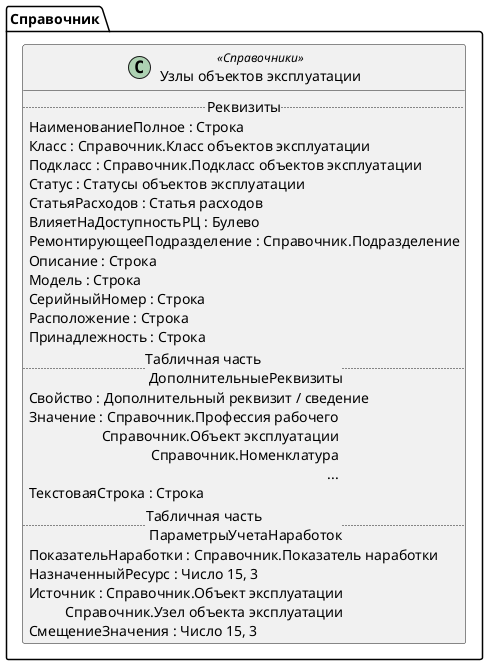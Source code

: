 ﻿@startuml УзлыОбъектовЭксплуатации
'!include templates.wsd
'..\include templates.wsd
class Справочник.УзлыОбъектовЭксплуатации as "Узлы объектов эксплуатации" <<Справочники>>
{
..Реквизиты..
НаименованиеПолное : Строка
Класс : Справочник.Класс объектов эксплуатации
Подкласс : Справочник.Подкласс объектов эксплуатации
Статус : Статусы объектов эксплуатации
СтатьяРасходов : Статья расходов
ВлияетНаДоступностьРЦ : Булево
РемонтирующееПодразделение : Справочник.Подразделение
Описание : Строка
Модель : Строка
СерийныйНомер : Строка
Расположение : Строка
Принадлежность : Строка
..Табличная часть \n ДополнительныеРеквизиты..
Свойство : Дополнительный реквизит / сведение
Значение : Справочник.Профессия рабочего\rСправочник.Объект эксплуатации\rСправочник.Номенклатура\r...
ТекстоваяСтрока : Строка
..Табличная часть \n ПараметрыУчетаНаработок..
ПоказательНаработки : Справочник.Показатель наработки
НазначенныйРесурс : Число 15, 3
Источник : Справочник.Объект эксплуатации\rСправочник.Узел объекта эксплуатации
СмещениеЗначения : Число 15, 3
}
@enduml
